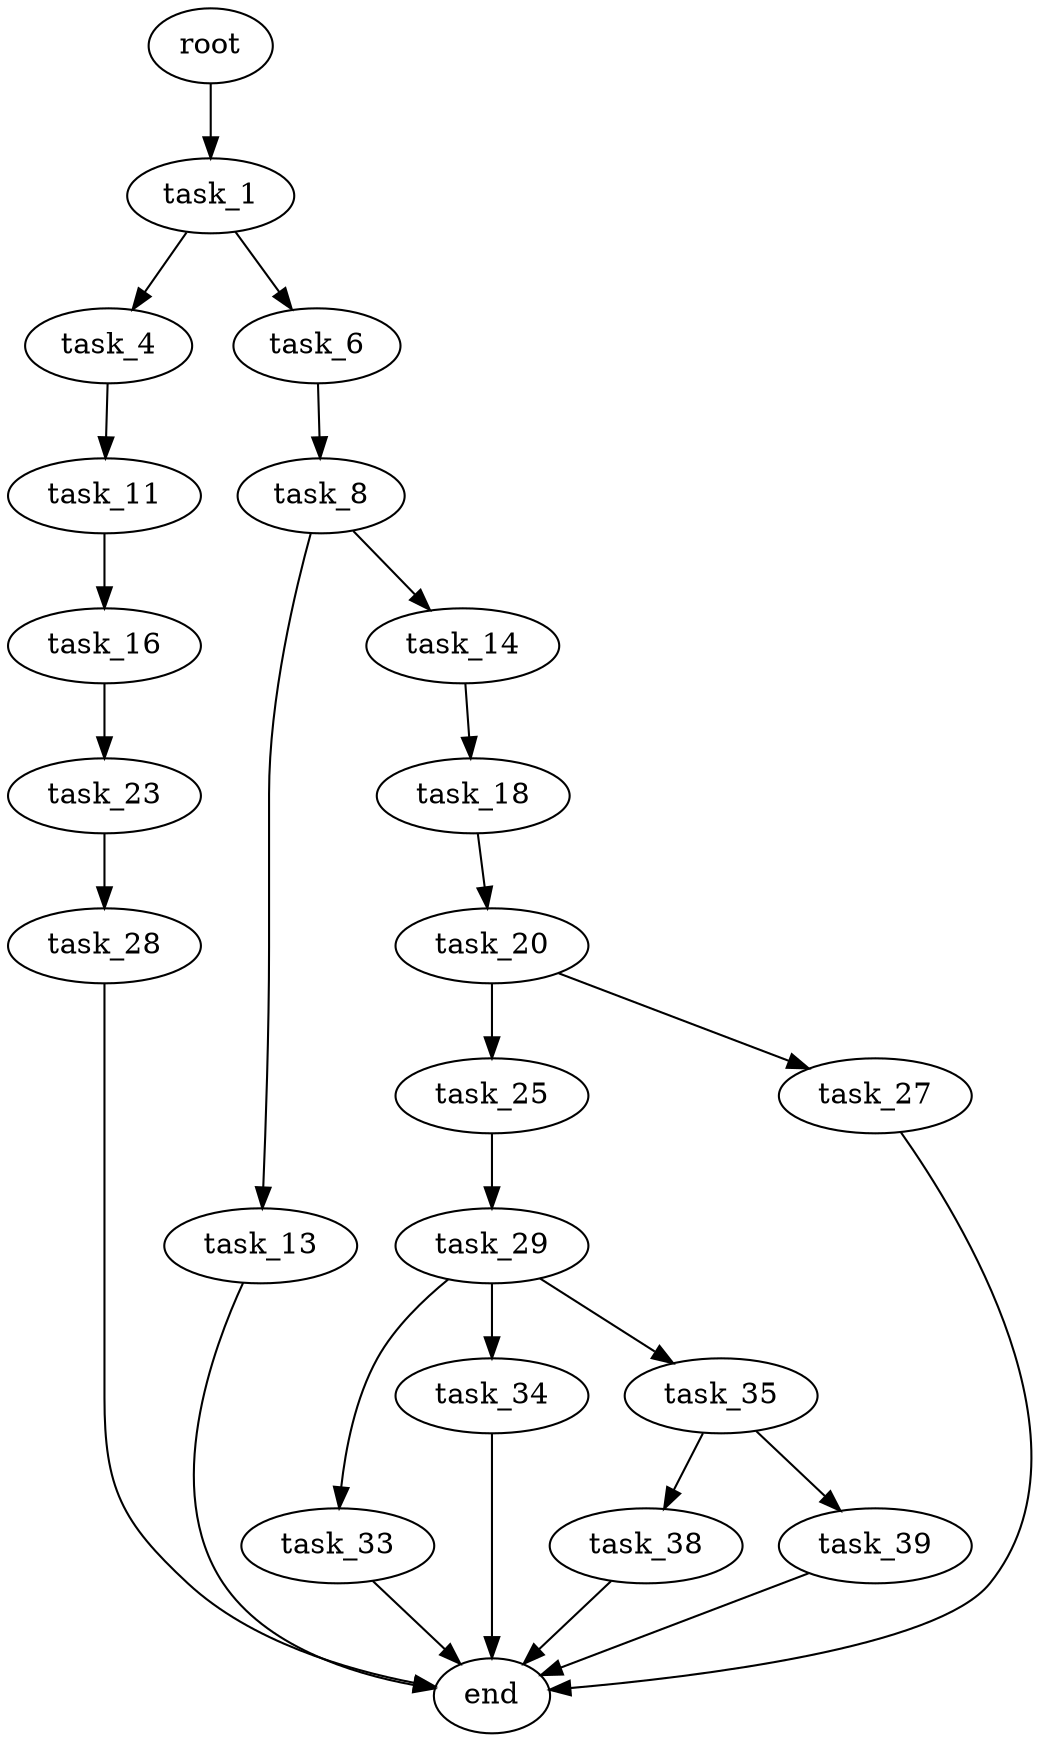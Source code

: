 digraph G {
  root [size="0.000000"];
  task_1 [size="9779563031.000000"];
  task_4 [size="31339147269.000000"];
  task_6 [size="134217728000.000000"];
  task_11 [size="68719476736.000000"];
  task_8 [size="134217728000.000000"];
  task_13 [size="12796520076.000000"];
  task_14 [size="14617720304.000000"];
  task_16 [size="13209967672.000000"];
  end [size="0.000000"];
  task_18 [size="134217728000.000000"];
  task_23 [size="10231873850.000000"];
  task_20 [size="6052455146.000000"];
  task_25 [size="312614259973.000000"];
  task_27 [size="368293445632.000000"];
  task_28 [size="68719476736.000000"];
  task_29 [size="116742093081.000000"];
  task_33 [size="157886627337.000000"];
  task_34 [size="1090790032813.000000"];
  task_35 [size="12029513024.000000"];
  task_38 [size="231928233984.000000"];
  task_39 [size="1383796581.000000"];

  root -> task_1 [size="1.000000"];
  task_1 -> task_4 [size="411041792.000000"];
  task_1 -> task_6 [size="411041792.000000"];
  task_4 -> task_11 [size="838860800.000000"];
  task_6 -> task_8 [size="209715200.000000"];
  task_11 -> task_16 [size="134217728.000000"];
  task_8 -> task_13 [size="209715200.000000"];
  task_8 -> task_14 [size="209715200.000000"];
  task_13 -> end [size="1.000000"];
  task_14 -> task_18 [size="301989888.000000"];
  task_16 -> task_23 [size="301989888.000000"];
  task_18 -> task_20 [size="209715200.000000"];
  task_23 -> task_28 [size="209715200.000000"];
  task_20 -> task_25 [size="209715200.000000"];
  task_20 -> task_27 [size="209715200.000000"];
  task_25 -> task_29 [size="679477248.000000"];
  task_27 -> end [size="1.000000"];
  task_28 -> end [size="1.000000"];
  task_29 -> task_33 [size="209715200.000000"];
  task_29 -> task_34 [size="209715200.000000"];
  task_29 -> task_35 [size="209715200.000000"];
  task_33 -> end [size="1.000000"];
  task_34 -> end [size="1.000000"];
  task_35 -> task_38 [size="679477248.000000"];
  task_35 -> task_39 [size="679477248.000000"];
  task_38 -> end [size="1.000000"];
  task_39 -> end [size="1.000000"];
}
